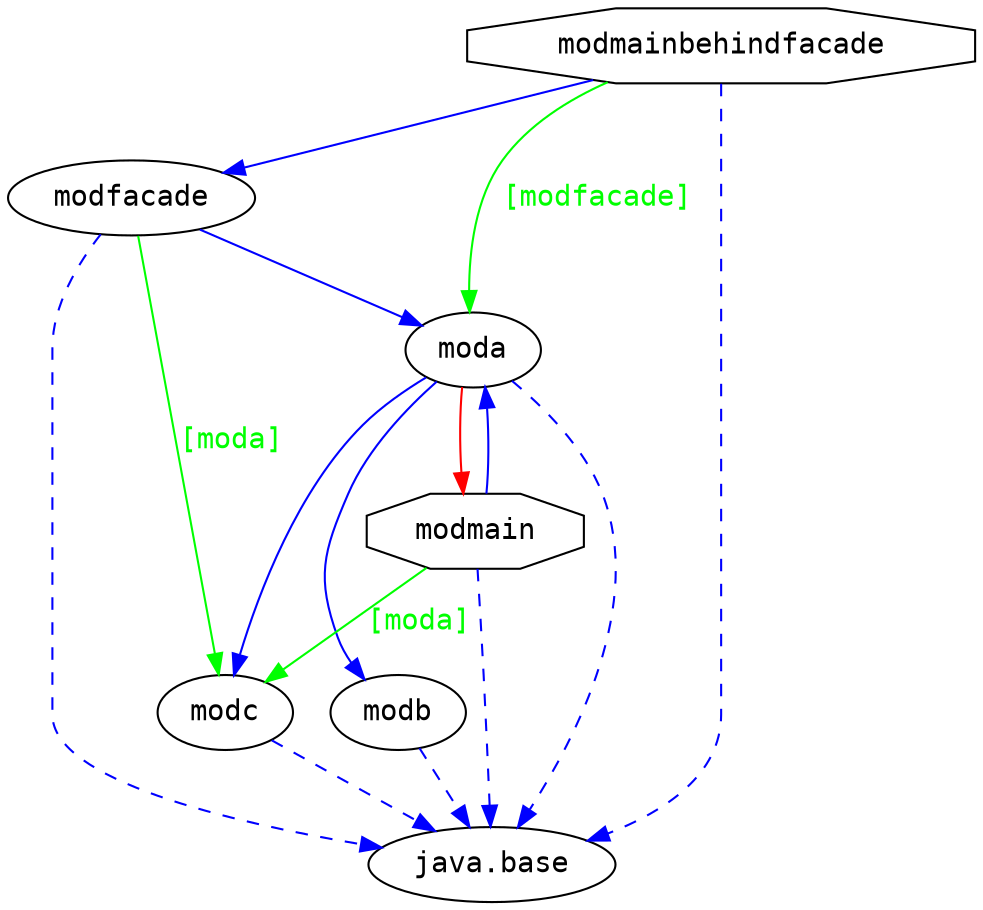 # Created by depvis.JigsawDepVisualizer on Tue Oct 17 12:29:35 CEST 2017
digraph Java9_Dependency_Visualizer {
modfacade[fontname="Consolas",shape="ellipse",label="modfacade"];
moda[fontname="Consolas",shape="ellipse",label="moda"];
java_base[fontname="Consolas",shape="ellipse",label="java.base"];
modc[fontname="Consolas",shape="ellipse",label="modc"];
modb[fontname="Consolas",shape="ellipse",label="modb"];
modmain[fontname="Consolas",shape="octagon",label="modmain"];
modmainbehindfacade[fontname="Consolas",shape="octagon",label="modmainbehindfacade"];
modfacade -> moda[color="#0000ff",fontname="Consolas",fontcolor="#0000ff",weight="8"]
modfacade -> java_base[color="#0000ff",fontname="Consolas",fontcolor="#0000ff",style="dashed",weight="16"]
modfacade -> modc[color="#00ff00",fontname="Consolas",fontcolor="#00ff00",weight="4",label="[moda]"]
moda -> modb[color="#0000ff",fontname="Consolas",fontcolor="#0000ff",weight="8"]
moda -> modc[color="#0000ff",fontname="Consolas",fontcolor="#0000ff",weight="8"]
moda -> java_base[color="#0000ff",fontname="Consolas",fontcolor="#0000ff",style="dashed",weight="16"]
moda -> modmain[fontname="Consolas",fontcolor="#ff0000",color="#ff0000",weight="2"]
modmainbehindfacade -> modfacade[color="#0000ff",fontname="Consolas",fontcolor="#0000ff",weight="8"]
modmainbehindfacade -> java_base[color="#0000ff",fontname="Consolas",fontcolor="#0000ff",style="dashed",weight="16"]
modmainbehindfacade -> moda[color="#00ff00",fontname="Consolas",fontcolor="#00ff00",weight="4",label="[modfacade]"]
modb -> java_base[color="#0000ff",fontname="Consolas",fontcolor="#0000ff",style="dashed",weight="16"]
modc -> java_base[color="#0000ff",fontname="Consolas",fontcolor="#0000ff",style="dashed",weight="16"]
modmain -> moda[color="#0000ff",fontname="Consolas",fontcolor="#0000ff",weight="8"]
modmain -> java_base[color="#0000ff",fontname="Consolas",fontcolor="#0000ff",style="dashed",weight="16"]
modmain -> modc[color="#00ff00",fontname="Consolas",fontcolor="#00ff00",weight="4",label="[moda]"]
}
